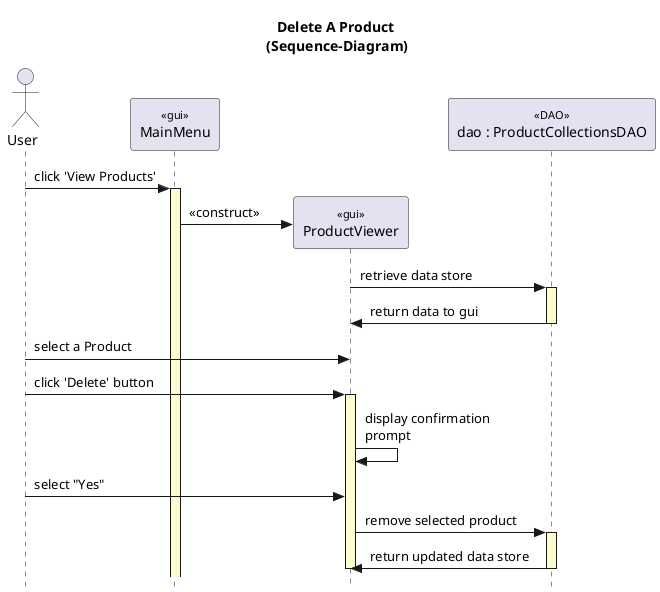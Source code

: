 @startuml DeleteProduct

title : "Delete A Product \n(Sequence-Diagram)"

' style tweaks to make the diagram a little more readable
skinparam {
	Style strictuml
	RoundCorner 5
	BoxPadding 35
	ParticipantPadding 15
    Padding 2

	Sequence {
		' make activations yellow too
		LifeLineBackgroundColor #FDFDCD

		' make stereotypes more presentable
		Stereotype {
			Font {
				Size 11
				Style plain
			}
		}
	}

	Database {
		' make database border consistent with the rest of the diagram
		BorderColor #A80036
	}

}

actor "User" as user
participant "MainMenu" as menu <<gui>>
participant "ProductViewer" as viewer <<gui>>
participant "dao : ProductCollectionsDAO" as dao <<DAO>>

'set up the viewer
user -> menu++: click 'View Products'
create viewer
menu -> viewer : «construct»
viewer -> dao++ : retrieve data store
dao -> viewer-- : return data to gui
'initialize delete operation
user -> viewer : select a Product
user -> viewer++ : click 'Delete' button
'confirmation
viewer -> viewer : display confirmation\nprompt
user -> viewer : select "Yes"
' delete product from the data store
viewer -> dao++ : remove selected product
dao -> viewer : return updated data store
dao--
viewer--
'destroy viewer

@enduml